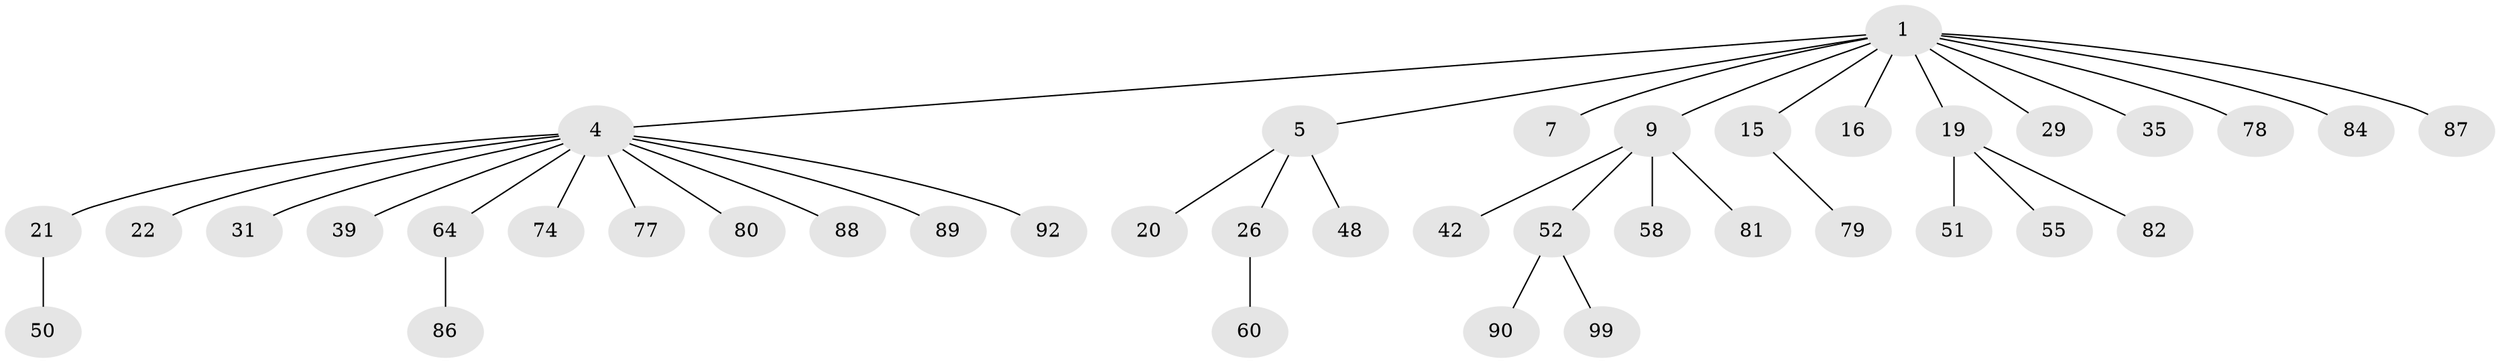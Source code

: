 // original degree distribution, {8: 0.007462686567164179, 4: 0.08208955223880597, 5: 0.03731343283582089, 3: 0.13432835820895522, 2: 0.23134328358208955, 6: 0.007462686567164179, 1: 0.5}
// Generated by graph-tools (version 1.1) at 2025/19/03/04/25 18:19:12]
// undirected, 40 vertices, 39 edges
graph export_dot {
graph [start="1"]
  node [color=gray90,style=filled];
  1 [super="+2+3+11+72"];
  4 [super="+6+8+17"];
  5 [super="+12+75"];
  7 [super="+116"];
  9 [super="+27+14+56"];
  15 [super="+71+34+32+103"];
  16 [super="+45+18"];
  19 [super="+68+30"];
  20 [super="+36"];
  21 [super="+126+40+47+63"];
  22 [super="+111+93+28"];
  26 [super="+49"];
  29 [super="+43"];
  31 [super="+46+123"];
  35 [super="+107"];
  39 [super="+66"];
  42;
  48;
  50 [super="+128+69"];
  51;
  52 [super="+65+129+62"];
  55 [super="+95+73"];
  58;
  60;
  64 [super="+70"];
  74 [super="+108+101"];
  77;
  78;
  79 [super="+102"];
  80;
  81 [super="+120"];
  82 [super="+94"];
  84;
  86 [super="+132+105"];
  87 [super="+96"];
  88;
  89;
  90;
  92;
  99;
  1 -- 5;
  1 -- 7;
  1 -- 9;
  1 -- 87;
  1 -- 16;
  1 -- 4;
  1 -- 84;
  1 -- 29;
  1 -- 78;
  1 -- 15;
  1 -- 19;
  1 -- 35;
  4 -- 21;
  4 -- 64;
  4 -- 39;
  4 -- 89;
  4 -- 74;
  4 -- 92;
  4 -- 31;
  4 -- 88;
  4 -- 80;
  4 -- 77;
  4 -- 22;
  5 -- 20;
  5 -- 48;
  5 -- 26;
  9 -- 42;
  9 -- 52;
  9 -- 81;
  9 -- 58;
  15 -- 79;
  19 -- 55;
  19 -- 82;
  19 -- 51;
  21 -- 50;
  26 -- 60;
  52 -- 90;
  52 -- 99;
  64 -- 86;
}
